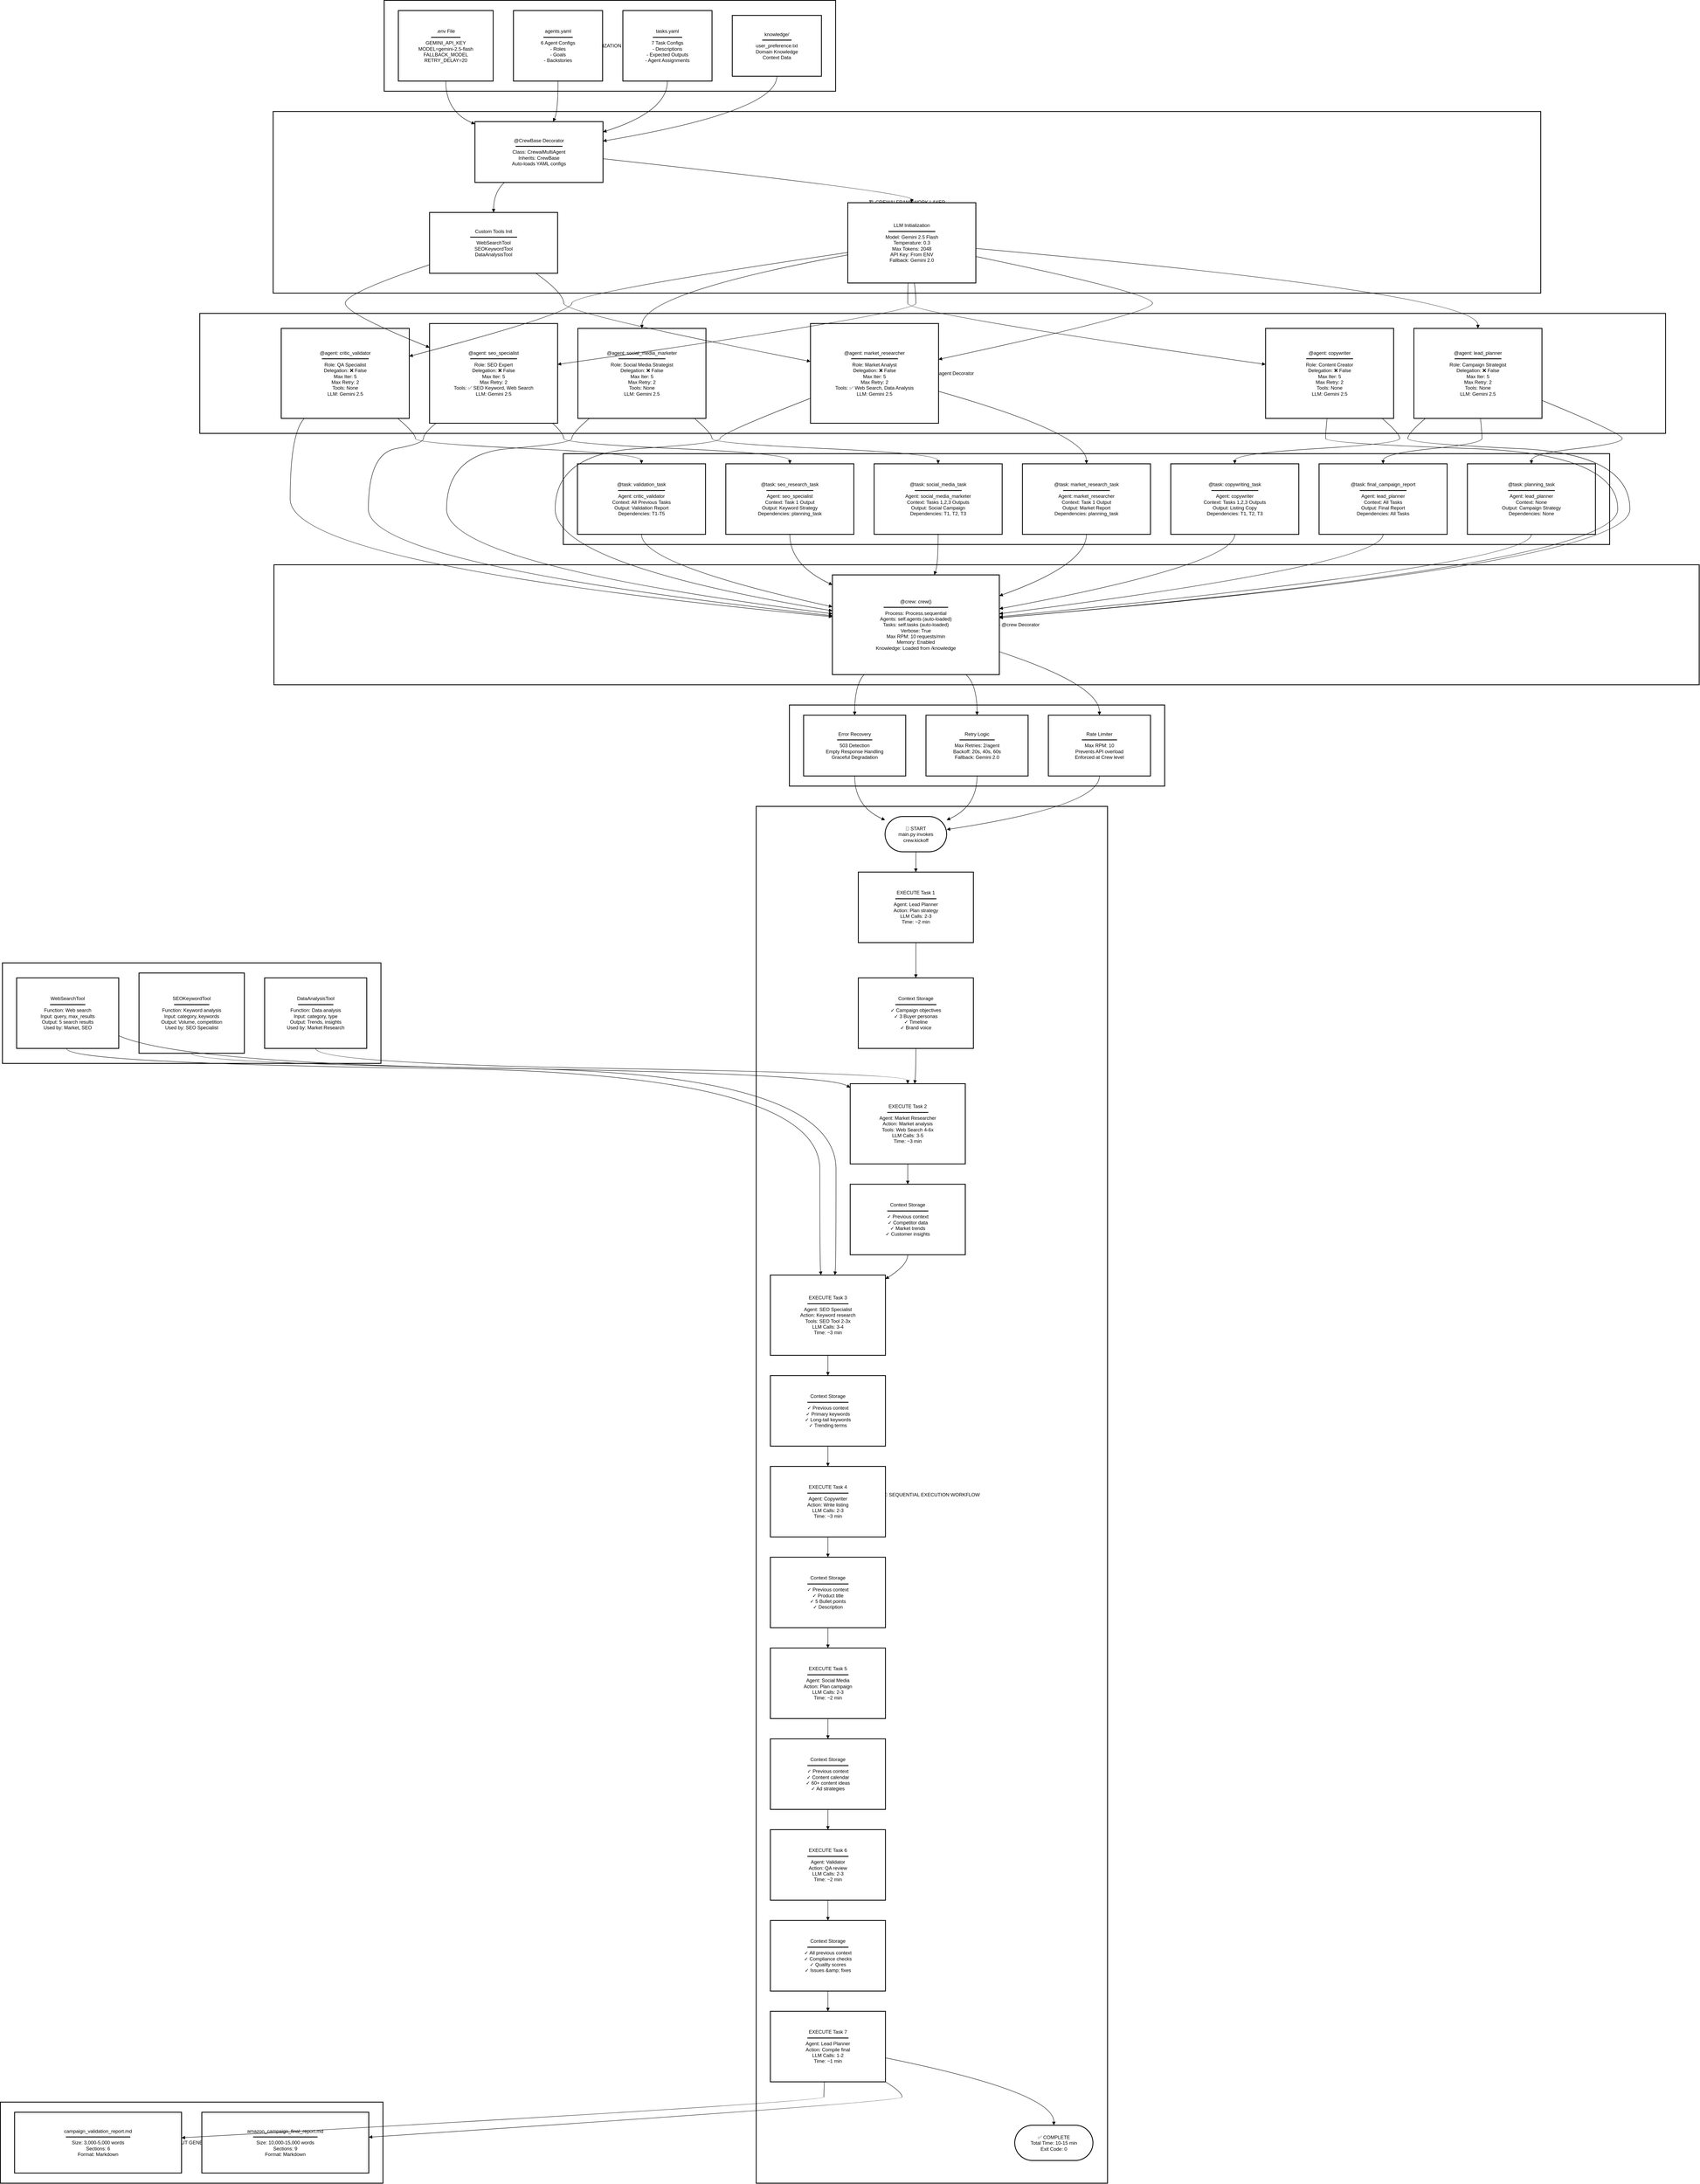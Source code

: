 <mxfile version="28.2.7">
  <diagram name="Page-1" id="26gXTqVlpVUZ2WE_7jHt">
    <mxGraphModel dx="6947" dy="3513" grid="1" gridSize="10" guides="1" tooltips="1" connect="1" arrows="1" fold="1" page="1" pageScale="1" pageWidth="850" pageHeight="1100" math="0" shadow="0">
      <root>
        <mxCell id="0" />
        <mxCell id="1" parent="0" />
        <mxCell id="_brYpEOiEdJTRGbaySF2-1" value="🔐 ERROR HANDLING &amp; RATE LIMITING" style="whiteSpace=wrap;strokeWidth=2;" vertex="1" parent="1">
          <mxGeometry x="1967" y="1758" width="926" height="200" as="geometry" />
        </mxCell>
        <mxCell id="_brYpEOiEdJTRGbaySF2-2" value="💾 OUTPUT GENERATION" style="whiteSpace=wrap;strokeWidth=2;" vertex="1" parent="1">
          <mxGeometry x="20" y="5204" width="944" height="200" as="geometry" />
        </mxCell>
        <mxCell id="_brYpEOiEdJTRGbaySF2-3" value="🛠️ CUSTOM TOOLS INTEGRATION" style="whiteSpace=wrap;strokeWidth=2;" vertex="1" parent="1">
          <mxGeometry x="25" y="2394" width="934" height="248" as="geometry" />
        </mxCell>
        <mxCell id="_brYpEOiEdJTRGbaySF2-4" value="🔄 SEQUENTIAL EXECUTION WORKFLOW" style="whiteSpace=wrap;strokeWidth=2;" vertex="1" parent="1">
          <mxGeometry x="1885" y="2008" width="867" height="3396" as="geometry" />
        </mxCell>
        <mxCell id="_brYpEOiEdJTRGbaySF2-5" value="⚙️ CREW ORCHESTRATION - @crew Decorator" style="whiteSpace=wrap;strokeWidth=2;" vertex="1" parent="1">
          <mxGeometry x="695" y="1412" width="3517" height="296" as="geometry" />
        </mxCell>
        <mxCell id="_brYpEOiEdJTRGbaySF2-6" value="📋 TASK LAYER - @task Decorator" style="whiteSpace=wrap;strokeWidth=2;" vertex="1" parent="1">
          <mxGeometry x="1409" y="1138" width="2582" height="224" as="geometry" />
        </mxCell>
        <mxCell id="_brYpEOiEdJTRGbaySF2-7" value="🤖 AGENT LAYER - @agent Decorator" style="whiteSpace=wrap;strokeWidth=2;" vertex="1" parent="1">
          <mxGeometry x="512" y="792" width="3617" height="296" as="geometry" />
        </mxCell>
        <mxCell id="_brYpEOiEdJTRGbaySF2-8" value="🏗️ CREWAI FRAMEWORK LAYER" style="whiteSpace=wrap;strokeWidth=2;" vertex="1" parent="1">
          <mxGeometry x="693" y="294" width="3128" height="448" as="geometry" />
        </mxCell>
        <mxCell id="_brYpEOiEdJTRGbaySF2-9" value="🎬 INITIALIZATION PHASE" style="whiteSpace=wrap;strokeWidth=2;" vertex="1" parent="1">
          <mxGeometry x="967" y="20" width="1114" height="224" as="geometry" />
        </mxCell>
        <mxCell id="_brYpEOiEdJTRGbaySF2-10" value=".env File&#xa;━━━━━━━━━━&#xa;GEMINI_API_KEY&#xa;MODEL=gemini-2.5-flash&#xa;FALLBACK_MODEL&#xa;RETRY_DELAY=20" style="whiteSpace=wrap;strokeWidth=2;" vertex="1" parent="1">
          <mxGeometry x="1002" y="45" width="234" height="174" as="geometry" />
        </mxCell>
        <mxCell id="_brYpEOiEdJTRGbaySF2-11" value="agents.yaml&#xa;━━━━━━━━━━&#xa;6 Agent Configs&#xa;- Roles&#xa;- Goals&#xa;- Backstories" style="whiteSpace=wrap;strokeWidth=2;" vertex="1" parent="1">
          <mxGeometry x="1286" y="45" width="220" height="174" as="geometry" />
        </mxCell>
        <mxCell id="_brYpEOiEdJTRGbaySF2-12" value="tasks.yaml&#xa;━━━━━━━━━━&#xa;7 Task Configs&#xa;- Descriptions&#xa;- Expected Outputs&#xa;- Agent Assignments" style="whiteSpace=wrap;strokeWidth=2;" vertex="1" parent="1">
          <mxGeometry x="1556" y="45" width="220" height="174" as="geometry" />
        </mxCell>
        <mxCell id="_brYpEOiEdJTRGbaySF2-13" value="knowledge/&#xa;━━━━━━━━━━&#xa;user_preference.txt&#xa;Domain Knowledge&#xa;Context Data" style="whiteSpace=wrap;strokeWidth=2;" vertex="1" parent="1">
          <mxGeometry x="1826" y="57" width="220" height="150" as="geometry" />
        </mxCell>
        <mxCell id="_brYpEOiEdJTRGbaySF2-14" value="@CrewBase Decorator&#xa;━━━━━━━━━━━━━━━━&#xa;Class: CrewaiMultiAgent&#xa;Inherits: CrewBase&#xa;Auto-loads YAML configs" style="whiteSpace=wrap;strokeWidth=2;" vertex="1" parent="1">
          <mxGeometry x="1191" y="319" width="316" height="150" as="geometry" />
        </mxCell>
        <mxCell id="_brYpEOiEdJTRGbaySF2-15" value="LLM Initialization&#xa;━━━━━━━━━━━━━━━━&#xa;Model: Gemini 2.5 Flash&#xa;Temperature: 0.3&#xa;Max Tokens: 2048&#xa;API Key: From ENV&#xa;Fallback: Gemini 2.0" style="whiteSpace=wrap;strokeWidth=2;" vertex="1" parent="1">
          <mxGeometry x="2111" y="519" width="316" height="198" as="geometry" />
        </mxCell>
        <mxCell id="_brYpEOiEdJTRGbaySF2-16" value="Custom Tools Init&#xa;━━━━━━━━━━━━━━━━&#xa;WebSearchTool&#xa;SEOKeywordTool&#xa;DataAnalysisTool" style="whiteSpace=wrap;strokeWidth=2;" vertex="1" parent="1">
          <mxGeometry x="1079" y="543" width="316" height="150" as="geometry" />
        </mxCell>
        <mxCell id="_brYpEOiEdJTRGbaySF2-17" value="@agent: lead_planner&#xa;━━━━━━━━━━━━━━━━&#xa;Role: Campaign Strategist&#xa;Delegation: ❌ False&#xa;Max Iter: 5&#xa;Max Retry: 2&#xa;Tools: None&#xa;LLM: Gemini 2.5" style="whiteSpace=wrap;strokeWidth=2;" vertex="1" parent="1">
          <mxGeometry x="3508" y="829" width="316" height="222" as="geometry" />
        </mxCell>
        <mxCell id="_brYpEOiEdJTRGbaySF2-18" value="@agent: market_researcher&#xa;━━━━━━━━━━━━━━━━&#xa;Role: Market Analyst&#xa;Delegation: ❌ False&#xa;Max Iter: 5&#xa;Max Retry: 2&#xa;Tools: ✅ Web Search, Data Analysis&#xa;LLM: Gemini 2.5" style="whiteSpace=wrap;strokeWidth=2;" vertex="1" parent="1">
          <mxGeometry x="2019" y="817" width="316" height="246" as="geometry" />
        </mxCell>
        <mxCell id="_brYpEOiEdJTRGbaySF2-19" value="@agent: seo_specialist&#xa;━━━━━━━━━━━━━━━━&#xa;Role: SEO Expert&#xa;Delegation: ❌ False&#xa;Max Iter: 5&#xa;Max Retry: 2&#xa;Tools: ✅ SEO Keyword, Web Search&#xa;LLM: Gemini 2.5" style="whiteSpace=wrap;strokeWidth=2;" vertex="1" parent="1">
          <mxGeometry x="1079" y="817" width="316" height="246" as="geometry" />
        </mxCell>
        <mxCell id="_brYpEOiEdJTRGbaySF2-20" value="@agent: copywriter&#xa;━━━━━━━━━━━━━━━━&#xa;Role: Content Creator&#xa;Delegation: ❌ False&#xa;Max Iter: 5&#xa;Max Retry: 2&#xa;Tools: None&#xa;LLM: Gemini 2.5" style="whiteSpace=wrap;strokeWidth=2;" vertex="1" parent="1">
          <mxGeometry x="3142" y="829" width="316" height="222" as="geometry" />
        </mxCell>
        <mxCell id="_brYpEOiEdJTRGbaySF2-21" value="@agent: social_media_marketer&#xa;━━━━━━━━━━━━━━━━&#xa;Role: Social Media Strategist&#xa;Delegation: ❌ False&#xa;Max Iter: 5&#xa;Max Retry: 2&#xa;Tools: None&#xa;LLM: Gemini 2.5" style="whiteSpace=wrap;strokeWidth=2;" vertex="1" parent="1">
          <mxGeometry x="1445" y="829" width="316" height="222" as="geometry" />
        </mxCell>
        <mxCell id="_brYpEOiEdJTRGbaySF2-22" value="@agent: critic_validator&#xa;━━━━━━━━━━━━━━━━&#xa;Role: QA Specialist&#xa;Delegation: ❌ False&#xa;Max Iter: 5&#xa;Max Retry: 2&#xa;Tools: None&#xa;LLM: Gemini 2.5" style="whiteSpace=wrap;strokeWidth=2;" vertex="1" parent="1">
          <mxGeometry x="713" y="829" width="316" height="222" as="geometry" />
        </mxCell>
        <mxCell id="_brYpEOiEdJTRGbaySF2-23" value="@task: planning_task&#xa;━━━━━━━━━━━━━━━━&#xa;Agent: lead_planner&#xa;Context: None&#xa;Output: Campaign Strategy&#xa;Dependencies: None" style="whiteSpace=wrap;strokeWidth=2;" vertex="1" parent="1">
          <mxGeometry x="3640" y="1163" width="316" height="174" as="geometry" />
        </mxCell>
        <mxCell id="_brYpEOiEdJTRGbaySF2-24" value="@task: market_research_task&#xa;━━━━━━━━━━━━━━━━&#xa;Agent: market_researcher&#xa;Context: Task 1 Output&#xa;Output: Market Report&#xa;Dependencies: planning_task" style="whiteSpace=wrap;strokeWidth=2;" vertex="1" parent="1">
          <mxGeometry x="2542" y="1163" width="316" height="174" as="geometry" />
        </mxCell>
        <mxCell id="_brYpEOiEdJTRGbaySF2-25" value="@task: seo_research_task&#xa;━━━━━━━━━━━━━━━━&#xa;Agent: seo_specialist&#xa;Context: Task 1 Output&#xa;Output: Keyword Strategy&#xa;Dependencies: planning_task" style="whiteSpace=wrap;strokeWidth=2;" vertex="1" parent="1">
          <mxGeometry x="1810" y="1163" width="316" height="174" as="geometry" />
        </mxCell>
        <mxCell id="_brYpEOiEdJTRGbaySF2-26" value="@task: copywriting_task&#xa;━━━━━━━━━━━━━━━━&#xa;Agent: copywriter&#xa;Context: Tasks 1,2,3 Outputs&#xa;Output: Listing Copy&#xa;Dependencies: T1, T2, T3" style="whiteSpace=wrap;strokeWidth=2;" vertex="1" parent="1">
          <mxGeometry x="2908" y="1163" width="316" height="174" as="geometry" />
        </mxCell>
        <mxCell id="_brYpEOiEdJTRGbaySF2-27" value="@task: social_media_task&#xa;━━━━━━━━━━━━━━━━&#xa;Agent: social_media_marketer&#xa;Context: Tasks 1,2,3 Outputs&#xa;Output: Social Campaign&#xa;Dependencies: T1, T2, T3" style="whiteSpace=wrap;strokeWidth=2;" vertex="1" parent="1">
          <mxGeometry x="2176" y="1163" width="316" height="174" as="geometry" />
        </mxCell>
        <mxCell id="_brYpEOiEdJTRGbaySF2-28" value="@task: validation_task&#xa;━━━━━━━━━━━━━━━━&#xa;Agent: critic_validator&#xa;Context: All Previous Tasks&#xa;Output: Validation Report&#xa;Dependencies: T1-T5" style="whiteSpace=wrap;strokeWidth=2;" vertex="1" parent="1">
          <mxGeometry x="1444" y="1163" width="316" height="174" as="geometry" />
        </mxCell>
        <mxCell id="_brYpEOiEdJTRGbaySF2-29" value="@task: final_campaign_report&#xa;━━━━━━━━━━━━━━━━&#xa;Agent: lead_planner&#xa;Context: All Tasks&#xa;Output: Final Report&#xa;Dependencies: All Tasks" style="whiteSpace=wrap;strokeWidth=2;" vertex="1" parent="1">
          <mxGeometry x="3274" y="1163" width="316" height="174" as="geometry" />
        </mxCell>
        <mxCell id="_brYpEOiEdJTRGbaySF2-30" value="@crew: crew()&#xa;━━━━━━━━━━━━━━━━━━━━━━&#xa;Process: Process.sequential&#xa;Agents: self.agents (auto-loaded)&#xa;Tasks: self.tasks (auto-loaded)&#xa;Verbose: True&#xa;Max RPM: 10 requests/min&#xa;Memory: Enabled&#xa;Knowledge: Loaded from /knowledge" style="whiteSpace=wrap;strokeWidth=2;" vertex="1" parent="1">
          <mxGeometry x="2073" y="1437" width="412" height="246" as="geometry" />
        </mxCell>
        <mxCell id="_brYpEOiEdJTRGbaySF2-31" value="🚀 START&#xa;main.py invokes&#xa;crew.kickoff" style="rounded=1;whiteSpace=wrap;arcSize=50;strokeWidth=2;" vertex="1" parent="1">
          <mxGeometry x="2203" y="2033" width="152" height="87" as="geometry" />
        </mxCell>
        <mxCell id="_brYpEOiEdJTRGbaySF2-32" value="EXECUTE Task 1&#xa;━━━━━━━━━━━━━━&#xa;Agent: Lead Planner&#xa;Action: Plan strategy&#xa;LLM Calls: 2-3&#xa;Time: ~2 min" style="whiteSpace=wrap;strokeWidth=2;" vertex="1" parent="1">
          <mxGeometry x="2137" y="2170" width="284" height="174" as="geometry" />
        </mxCell>
        <mxCell id="_brYpEOiEdJTRGbaySF2-33" value="Context Storage&#xa;━━━━━━━━━━━━━━&#xa;✓ Campaign objectives&#xa;✓ 3 Buyer personas&#xa;✓ Timeline&#xa;✓ Brand voice" style="whiteSpace=wrap;strokeWidth=2;" vertex="1" parent="1">
          <mxGeometry x="2137" y="2431" width="284" height="174" as="geometry" />
        </mxCell>
        <mxCell id="_brYpEOiEdJTRGbaySF2-34" value="EXECUTE Task 2&#xa;━━━━━━━━━━━━━━&#xa;Agent: Market Researcher&#xa;Action: Market analysis&#xa;Tools: Web Search 4-6x&#xa;LLM Calls: 3-5&#xa;Time: ~3 min" style="whiteSpace=wrap;strokeWidth=2;" vertex="1" parent="1">
          <mxGeometry x="2117" y="2692" width="284" height="198" as="geometry" />
        </mxCell>
        <mxCell id="_brYpEOiEdJTRGbaySF2-35" value="Context Storage&#xa;━━━━━━━━━━━━━━&#xa;✓ Previous context&#xa;✓ Competitor data&#xa;✓ Market trends&#xa;✓ Customer insights" style="whiteSpace=wrap;strokeWidth=2;" vertex="1" parent="1">
          <mxGeometry x="2117" y="2940" width="284" height="174" as="geometry" />
        </mxCell>
        <mxCell id="_brYpEOiEdJTRGbaySF2-36" value="EXECUTE Task 3&#xa;━━━━━━━━━━━━━━&#xa;Agent: SEO Specialist&#xa;Action: Keyword research&#xa;Tools: SEO Tool 2-3x&#xa;LLM Calls: 3-4&#xa;Time: ~3 min" style="whiteSpace=wrap;strokeWidth=2;" vertex="1" parent="1">
          <mxGeometry x="1920" y="3164" width="284" height="198" as="geometry" />
        </mxCell>
        <mxCell id="_brYpEOiEdJTRGbaySF2-37" value="Context Storage&#xa;━━━━━━━━━━━━━━&#xa;✓ Previous context&#xa;✓ Primary keywords&#xa;✓ Long-tail keywords&#xa;✓ Trending terms" style="whiteSpace=wrap;strokeWidth=2;" vertex="1" parent="1">
          <mxGeometry x="1920" y="3412" width="284" height="174" as="geometry" />
        </mxCell>
        <mxCell id="_brYpEOiEdJTRGbaySF2-38" value="EXECUTE Task 4&#xa;━━━━━━━━━━━━━━&#xa;Agent: Copywriter&#xa;Action: Write listing&#xa;LLM Calls: 2-3&#xa;Time: ~3 min" style="whiteSpace=wrap;strokeWidth=2;" vertex="1" parent="1">
          <mxGeometry x="1920" y="3636" width="284" height="174" as="geometry" />
        </mxCell>
        <mxCell id="_brYpEOiEdJTRGbaySF2-39" value="Context Storage&#xa;━━━━━━━━━━━━━━&#xa;✓ Previous context&#xa;✓ Product title&#xa;✓ 5 Bullet points&#xa;✓ Description" style="whiteSpace=wrap;strokeWidth=2;" vertex="1" parent="1">
          <mxGeometry x="1920" y="3860" width="284" height="174" as="geometry" />
        </mxCell>
        <mxCell id="_brYpEOiEdJTRGbaySF2-40" value="EXECUTE Task 5&#xa;━━━━━━━━━━━━━━&#xa;Agent: Social Media&#xa;Action: Plan campaign&#xa;LLM Calls: 2-3&#xa;Time: ~2 min" style="whiteSpace=wrap;strokeWidth=2;" vertex="1" parent="1">
          <mxGeometry x="1920" y="4084" width="284" height="174" as="geometry" />
        </mxCell>
        <mxCell id="_brYpEOiEdJTRGbaySF2-41" value="Context Storage&#xa;━━━━━━━━━━━━━━&#xa;✓ Previous context&#xa;✓ Content calendar&#xa;✓ 60+ content ideas&#xa;✓ Ad strategies" style="whiteSpace=wrap;strokeWidth=2;" vertex="1" parent="1">
          <mxGeometry x="1920" y="4308" width="284" height="174" as="geometry" />
        </mxCell>
        <mxCell id="_brYpEOiEdJTRGbaySF2-42" value="EXECUTE Task 6&#xa;━━━━━━━━━━━━━━&#xa;Agent: Validator&#xa;Action: QA review&#xa;LLM Calls: 2-3&#xa;Time: ~2 min" style="whiteSpace=wrap;strokeWidth=2;" vertex="1" parent="1">
          <mxGeometry x="1920" y="4532" width="284" height="174" as="geometry" />
        </mxCell>
        <mxCell id="_brYpEOiEdJTRGbaySF2-43" value="Context Storage&#xa;━━━━━━━━━━━━━━&#xa;✓ All previous context&#xa;✓ Compliance checks&#xa;✓ Quality scores&#xa;✓ Issues &amp;amp; fixes" style="whiteSpace=wrap;strokeWidth=2;" vertex="1" parent="1">
          <mxGeometry x="1920" y="4756" width="284" height="174" as="geometry" />
        </mxCell>
        <mxCell id="_brYpEOiEdJTRGbaySF2-44" value="EXECUTE Task 7&#xa;━━━━━━━━━━━━━━&#xa;Agent: Lead Planner&#xa;Action: Compile final&#xa;LLM Calls: 1-2&#xa;Time: ~1 min" style="whiteSpace=wrap;strokeWidth=2;" vertex="1" parent="1">
          <mxGeometry x="1920" y="4980" width="284" height="174" as="geometry" />
        </mxCell>
        <mxCell id="_brYpEOiEdJTRGbaySF2-45" value="✅ COMPLETE&#xa;Total Time: 10-15 min&#xa;Exit Code: 0" style="rounded=1;whiteSpace=wrap;arcSize=50;strokeWidth=2;" vertex="1" parent="1">
          <mxGeometry x="2523" y="5261" width="193" height="87" as="geometry" />
        </mxCell>
        <mxCell id="_brYpEOiEdJTRGbaySF2-46" value="WebSearchTool&#xa;━━━━━━━━━━━━&#xa;Function: Web search&#xa;Input: query, max_results&#xa;Output: 5 search results&#xa;Used by: Market, SEO" style="whiteSpace=wrap;strokeWidth=2;" vertex="1" parent="1">
          <mxGeometry x="60" y="2431" width="252" height="174" as="geometry" />
        </mxCell>
        <mxCell id="_brYpEOiEdJTRGbaySF2-47" value="SEOKeywordTool&#xa;━━━━━━━━━━━━&#xa;Function: Keyword analysis&#xa;Input: category, keywords&#xa;Output: Volume, competition&#xa;Used by: SEO Specialist" style="whiteSpace=wrap;strokeWidth=2;" vertex="1" parent="1">
          <mxGeometry x="362" y="2419" width="260" height="198" as="geometry" />
        </mxCell>
        <mxCell id="_brYpEOiEdJTRGbaySF2-48" value="DataAnalysisTool&#xa;━━━━━━━━━━━━&#xa;Function: Data analysis&#xa;Input: category, type&#xa;Output: Trends, insights&#xa;Used by: Market Research" style="whiteSpace=wrap;strokeWidth=2;" vertex="1" parent="1">
          <mxGeometry x="672" y="2431" width="252" height="174" as="geometry" />
        </mxCell>
        <mxCell id="_brYpEOiEdJTRGbaySF2-49" value="amazon_campaign_final_report.md&#xa;━━━━━━━━━━━━━━━━━━━━━━&#xa;Size: 10,000-15,000 words&#xa;Sections: 9&#xa;Format: Markdown" style="whiteSpace=wrap;strokeWidth=2;" vertex="1" parent="1">
          <mxGeometry x="517" y="5229" width="412" height="150" as="geometry" />
        </mxCell>
        <mxCell id="_brYpEOiEdJTRGbaySF2-50" value="campaign_validation_report.md&#xa;━━━━━━━━━━━━━━━━━━━━━━&#xa;Size: 3,000-5,000 words&#xa;Sections: 6&#xa;Format: Markdown" style="whiteSpace=wrap;strokeWidth=2;" vertex="1" parent="1">
          <mxGeometry x="55" y="5229" width="412" height="150" as="geometry" />
        </mxCell>
        <mxCell id="_brYpEOiEdJTRGbaySF2-51" value="Rate Limiter&#xa;━━━━━━━━━━━━&#xa;Max RPM: 10&#xa;Prevents API overload&#xa;Enforced at Crew level" style="whiteSpace=wrap;strokeWidth=2;" vertex="1" parent="1">
          <mxGeometry x="2606" y="1783" width="252" height="150" as="geometry" />
        </mxCell>
        <mxCell id="_brYpEOiEdJTRGbaySF2-52" value="Retry Logic&#xa;━━━━━━━━━━━━&#xa;Max Retries: 2/agent&#xa;Backoff: 20s, 40s, 60s&#xa;Fallback: Gemini 2.0" style="whiteSpace=wrap;strokeWidth=2;" vertex="1" parent="1">
          <mxGeometry x="2304" y="1783" width="252" height="150" as="geometry" />
        </mxCell>
        <mxCell id="_brYpEOiEdJTRGbaySF2-53" value="Error Recovery&#xa;━━━━━━━━━━━━&#xa;503 Detection&#xa;Empty Response Handling&#xa;Graceful Degradation" style="whiteSpace=wrap;strokeWidth=2;" vertex="1" parent="1">
          <mxGeometry x="2002" y="1783" width="252" height="150" as="geometry" />
        </mxCell>
        <mxCell id="_brYpEOiEdJTRGbaySF2-54" value="" style="curved=1;startArrow=none;endArrow=block;exitX=0.5;exitY=1;entryX=0;entryY=0.04;rounded=0;" edge="1" parent="1" source="_brYpEOiEdJTRGbaySF2-10" target="_brYpEOiEdJTRGbaySF2-14">
          <mxGeometry relative="1" as="geometry">
            <Array as="points">
              <mxPoint x="1119" y="294" />
            </Array>
          </mxGeometry>
        </mxCell>
        <mxCell id="_brYpEOiEdJTRGbaySF2-55" value="" style="curved=1;startArrow=none;endArrow=block;exitX=0.5;exitY=1;entryX=0.61;entryY=0;rounded=0;" edge="1" parent="1" source="_brYpEOiEdJTRGbaySF2-11" target="_brYpEOiEdJTRGbaySF2-14">
          <mxGeometry relative="1" as="geometry">
            <Array as="points">
              <mxPoint x="1396" y="294" />
            </Array>
          </mxGeometry>
        </mxCell>
        <mxCell id="_brYpEOiEdJTRGbaySF2-56" value="" style="curved=1;startArrow=none;endArrow=block;exitX=0.5;exitY=1;entryX=1;entryY=0.17;rounded=0;" edge="1" parent="1" source="_brYpEOiEdJTRGbaySF2-12" target="_brYpEOiEdJTRGbaySF2-14">
          <mxGeometry relative="1" as="geometry">
            <Array as="points">
              <mxPoint x="1666" y="294" />
            </Array>
          </mxGeometry>
        </mxCell>
        <mxCell id="_brYpEOiEdJTRGbaySF2-57" value="" style="curved=1;startArrow=none;endArrow=block;exitX=0.5;exitY=1;entryX=1;entryY=0.32;rounded=0;" edge="1" parent="1" source="_brYpEOiEdJTRGbaySF2-13" target="_brYpEOiEdJTRGbaySF2-14">
          <mxGeometry relative="1" as="geometry">
            <Array as="points">
              <mxPoint x="1936" y="294" />
            </Array>
          </mxGeometry>
        </mxCell>
        <mxCell id="_brYpEOiEdJTRGbaySF2-58" value="" style="curved=1;startArrow=none;endArrow=block;exitX=1;exitY=0.61;entryX=0.5;entryY=0;rounded=0;" edge="1" parent="1" source="_brYpEOiEdJTRGbaySF2-14" target="_brYpEOiEdJTRGbaySF2-15">
          <mxGeometry relative="1" as="geometry">
            <Array as="points">
              <mxPoint x="2269" y="494" />
            </Array>
          </mxGeometry>
        </mxCell>
        <mxCell id="_brYpEOiEdJTRGbaySF2-59" value="" style="curved=1;startArrow=none;endArrow=block;exitX=0.23;exitY=1;entryX=0.5;entryY=0;rounded=0;" edge="1" parent="1" source="_brYpEOiEdJTRGbaySF2-14" target="_brYpEOiEdJTRGbaySF2-16">
          <mxGeometry relative="1" as="geometry">
            <Array as="points">
              <mxPoint x="1237" y="494" />
            </Array>
          </mxGeometry>
        </mxCell>
        <mxCell id="_brYpEOiEdJTRGbaySF2-60" value="" style="curved=1;startArrow=none;endArrow=block;exitX=1;exitY=0.57;entryX=0.5;entryY=0;rounded=0;" edge="1" parent="1" source="_brYpEOiEdJTRGbaySF2-15" target="_brYpEOiEdJTRGbaySF2-17">
          <mxGeometry relative="1" as="geometry">
            <Array as="points">
              <mxPoint x="3666" y="742" />
            </Array>
          </mxGeometry>
        </mxCell>
        <mxCell id="_brYpEOiEdJTRGbaySF2-61" value="" style="curved=1;startArrow=none;endArrow=block;exitX=1;exitY=0.67;entryX=1;entryY=0.36;rounded=0;" edge="1" parent="1" source="_brYpEOiEdJTRGbaySF2-15" target="_brYpEOiEdJTRGbaySF2-18">
          <mxGeometry relative="1" as="geometry">
            <Array as="points">
              <mxPoint x="2863" y="742" />
              <mxPoint x="2863" y="792" />
            </Array>
          </mxGeometry>
        </mxCell>
        <mxCell id="_brYpEOiEdJTRGbaySF2-62" value="" style="curved=1;startArrow=none;endArrow=block;exitX=0.52;exitY=1;entryX=1;entryY=0.41;rounded=0;" edge="1" parent="1" source="_brYpEOiEdJTRGbaySF2-15" target="_brYpEOiEdJTRGbaySF2-19">
          <mxGeometry relative="1" as="geometry">
            <Array as="points">
              <mxPoint x="2279" y="742" />
              <mxPoint x="2279" y="792" />
            </Array>
          </mxGeometry>
        </mxCell>
        <mxCell id="_brYpEOiEdJTRGbaySF2-63" value="" style="curved=1;startArrow=none;endArrow=block;exitX=0.47;exitY=1;entryX=0;entryY=0.4;rounded=0;" edge="1" parent="1" source="_brYpEOiEdJTRGbaySF2-15" target="_brYpEOiEdJTRGbaySF2-20">
          <mxGeometry relative="1" as="geometry">
            <Array as="points">
              <mxPoint x="2259" y="742" />
              <mxPoint x="2259" y="792" />
            </Array>
          </mxGeometry>
        </mxCell>
        <mxCell id="_brYpEOiEdJTRGbaySF2-64" value="" style="curved=1;startArrow=none;endArrow=block;exitX=0;exitY=0.65;entryX=0.5;entryY=0;rounded=0;" edge="1" parent="1" source="_brYpEOiEdJTRGbaySF2-15" target="_brYpEOiEdJTRGbaySF2-21">
          <mxGeometry relative="1" as="geometry">
            <Array as="points">
              <mxPoint x="1603" y="742" />
            </Array>
          </mxGeometry>
        </mxCell>
        <mxCell id="_brYpEOiEdJTRGbaySF2-65" value="" style="curved=1;startArrow=none;endArrow=block;exitX=0;exitY=0.62;entryX=1;entryY=0.31;rounded=0;" edge="1" parent="1" source="_brYpEOiEdJTRGbaySF2-15" target="_brYpEOiEdJTRGbaySF2-22">
          <mxGeometry relative="1" as="geometry">
            <Array as="points">
              <mxPoint x="1430" y="742" />
              <mxPoint x="1430" y="792" />
            </Array>
          </mxGeometry>
        </mxCell>
        <mxCell id="_brYpEOiEdJTRGbaySF2-66" value="" style="curved=1;startArrow=none;endArrow=block;exitX=0.83;exitY=1;entryX=0;entryY=0.38;rounded=0;" edge="1" parent="1" source="_brYpEOiEdJTRGbaySF2-16" target="_brYpEOiEdJTRGbaySF2-18">
          <mxGeometry relative="1" as="geometry">
            <Array as="points">
              <mxPoint x="1410" y="742" />
              <mxPoint x="1410" y="792" />
            </Array>
          </mxGeometry>
        </mxCell>
        <mxCell id="_brYpEOiEdJTRGbaySF2-67" value="" style="curved=1;startArrow=none;endArrow=block;exitX=0;exitY=0.86;entryX=0;entryY=0.24;rounded=0;" edge="1" parent="1" source="_brYpEOiEdJTRGbaySF2-16" target="_brYpEOiEdJTRGbaySF2-19">
          <mxGeometry relative="1" as="geometry">
            <Array as="points">
              <mxPoint x="871" y="742" />
              <mxPoint x="871" y="792" />
            </Array>
          </mxGeometry>
        </mxCell>
        <mxCell id="_brYpEOiEdJTRGbaySF2-68" value="" style="curved=1;startArrow=none;endArrow=block;exitX=1;exitY=0.8;entryX=0.5;entryY=0;rounded=0;" edge="1" parent="1" source="_brYpEOiEdJTRGbaySF2-17" target="_brYpEOiEdJTRGbaySF2-23">
          <mxGeometry relative="1" as="geometry">
            <Array as="points">
              <mxPoint x="4022" y="1088" />
              <mxPoint x="4022" y="1113" />
              <mxPoint x="3798" y="1138" />
            </Array>
          </mxGeometry>
        </mxCell>
        <mxCell id="_brYpEOiEdJTRGbaySF2-69" value="" style="curved=1;startArrow=none;endArrow=block;exitX=1;exitY=0.68;entryX=0.5;entryY=0;rounded=0;" edge="1" parent="1" source="_brYpEOiEdJTRGbaySF2-18" target="_brYpEOiEdJTRGbaySF2-24">
          <mxGeometry relative="1" as="geometry">
            <Array as="points">
              <mxPoint x="2700" y="1088" />
            </Array>
          </mxGeometry>
        </mxCell>
        <mxCell id="_brYpEOiEdJTRGbaySF2-70" value="" style="curved=1;startArrow=none;endArrow=block;exitX=0.96;exitY=1;entryX=0.5;entryY=0;rounded=0;" edge="1" parent="1" source="_brYpEOiEdJTRGbaySF2-19" target="_brYpEOiEdJTRGbaySF2-25">
          <mxGeometry relative="1" as="geometry">
            <Array as="points">
              <mxPoint x="1410" y="1088" />
              <mxPoint x="1410" y="1113" />
              <mxPoint x="1968" y="1138" />
            </Array>
          </mxGeometry>
        </mxCell>
        <mxCell id="_brYpEOiEdJTRGbaySF2-71" value="" style="curved=1;startArrow=none;endArrow=block;exitX=0.91;exitY=1;entryX=0.5;entryY=0;rounded=0;" edge="1" parent="1" source="_brYpEOiEdJTRGbaySF2-20" target="_brYpEOiEdJTRGbaySF2-26">
          <mxGeometry relative="1" as="geometry">
            <Array as="points">
              <mxPoint x="3473" y="1088" />
              <mxPoint x="3473" y="1113" />
              <mxPoint x="3066" y="1138" />
            </Array>
          </mxGeometry>
        </mxCell>
        <mxCell id="_brYpEOiEdJTRGbaySF2-72" value="" style="curved=1;startArrow=none;endArrow=block;exitX=0.91;exitY=1;entryX=0.5;entryY=0;rounded=0;" edge="1" parent="1" source="_brYpEOiEdJTRGbaySF2-21" target="_brYpEOiEdJTRGbaySF2-27">
          <mxGeometry relative="1" as="geometry">
            <Array as="points">
              <mxPoint x="1776" y="1088" />
              <mxPoint x="1776" y="1113" />
              <mxPoint x="2334" y="1138" />
            </Array>
          </mxGeometry>
        </mxCell>
        <mxCell id="_brYpEOiEdJTRGbaySF2-73" value="" style="curved=1;startArrow=none;endArrow=block;exitX=0.91;exitY=1;entryX=0.5;entryY=0;rounded=0;" edge="1" parent="1" source="_brYpEOiEdJTRGbaySF2-22" target="_brYpEOiEdJTRGbaySF2-28">
          <mxGeometry relative="1" as="geometry">
            <Array as="points">
              <mxPoint x="1044" y="1088" />
              <mxPoint x="1044" y="1113" />
              <mxPoint x="1602" y="1138" />
            </Array>
          </mxGeometry>
        </mxCell>
        <mxCell id="_brYpEOiEdJTRGbaySF2-74" value="" style="curved=1;startArrow=none;endArrow=block;exitX=0.52;exitY=1;entryX=0.5;entryY=0;rounded=0;" edge="1" parent="1" source="_brYpEOiEdJTRGbaySF2-17" target="_brYpEOiEdJTRGbaySF2-29">
          <mxGeometry relative="1" as="geometry">
            <Array as="points">
              <mxPoint x="3676" y="1088" />
              <mxPoint x="3676" y="1113" />
              <mxPoint x="3432" y="1138" />
            </Array>
          </mxGeometry>
        </mxCell>
        <mxCell id="_brYpEOiEdJTRGbaySF2-75" value="" style="curved=1;startArrow=none;endArrow=block;exitX=0.09;exitY=1;entryX=1;entryY=0.43;rounded=0;" edge="1" parent="1" source="_brYpEOiEdJTRGbaySF2-17" target="_brYpEOiEdJTRGbaySF2-30">
          <mxGeometry relative="1" as="geometry">
            <Array as="points">
              <mxPoint x="3493" y="1088" />
              <mxPoint x="3493" y="1113" />
              <mxPoint x="4041" y="1138" />
              <mxPoint x="4041" y="1412" />
            </Array>
          </mxGeometry>
        </mxCell>
        <mxCell id="_brYpEOiEdJTRGbaySF2-76" value="" style="curved=1;startArrow=none;endArrow=block;exitX=0;exitY=0.75;entryX=0;entryY=0.36;rounded=0;" edge="1" parent="1" source="_brYpEOiEdJTRGbaySF2-18" target="_brYpEOiEdJTRGbaySF2-30">
          <mxGeometry relative="1" as="geometry">
            <Array as="points">
              <mxPoint x="1796" y="1088" />
              <mxPoint x="1796" y="1113" />
              <mxPoint x="1389" y="1138" />
              <mxPoint x="1389" y="1412" />
            </Array>
          </mxGeometry>
        </mxCell>
        <mxCell id="_brYpEOiEdJTRGbaySF2-77" value="" style="curved=1;startArrow=none;endArrow=block;exitX=0.05;exitY=1;entryX=0;entryY=0.41;rounded=0;" edge="1" parent="1" source="_brYpEOiEdJTRGbaySF2-19" target="_brYpEOiEdJTRGbaySF2-30">
          <mxGeometry relative="1" as="geometry">
            <Array as="points">
              <mxPoint x="1064" y="1088" />
              <mxPoint x="1064" y="1113" />
              <mxPoint x="928" y="1138" />
              <mxPoint x="928" y="1412" />
            </Array>
          </mxGeometry>
        </mxCell>
        <mxCell id="_brYpEOiEdJTRGbaySF2-78" value="" style="curved=1;startArrow=none;endArrow=block;exitX=0.48;exitY=1;entryX=1;entryY=0.43;rounded=0;" edge="1" parent="1" source="_brYpEOiEdJTRGbaySF2-20" target="_brYpEOiEdJTRGbaySF2-30">
          <mxGeometry relative="1" as="geometry">
            <Array as="points">
              <mxPoint x="3290" y="1088" />
              <mxPoint x="3290" y="1113" />
              <mxPoint x="4011" y="1138" />
              <mxPoint x="4011" y="1412" />
            </Array>
          </mxGeometry>
        </mxCell>
        <mxCell id="_brYpEOiEdJTRGbaySF2-79" value="" style="curved=1;startArrow=none;endArrow=block;exitX=0.09;exitY=1;entryX=0;entryY=0.39;rounded=0;" edge="1" parent="1" source="_brYpEOiEdJTRGbaySF2-21" target="_brYpEOiEdJTRGbaySF2-30">
          <mxGeometry relative="1" as="geometry">
            <Array as="points">
              <mxPoint x="1430" y="1088" />
              <mxPoint x="1430" y="1113" />
              <mxPoint x="1121" y="1138" />
              <mxPoint x="1121" y="1412" />
            </Array>
          </mxGeometry>
        </mxCell>
        <mxCell id="_brYpEOiEdJTRGbaySF2-80" value="" style="curved=1;startArrow=none;endArrow=block;exitX=0.18;exitY=1;entryX=0;entryY=0.42;rounded=0;" edge="1" parent="1" source="_brYpEOiEdJTRGbaySF2-22" target="_brYpEOiEdJTRGbaySF2-30">
          <mxGeometry relative="1" as="geometry">
            <Array as="points">
              <mxPoint x="735" y="1088" />
              <mxPoint x="735" y="1412" />
            </Array>
          </mxGeometry>
        </mxCell>
        <mxCell id="_brYpEOiEdJTRGbaySF2-81" value="" style="curved=1;startArrow=none;endArrow=block;exitX=0.5;exitY=1;entryX=1;entryY=0.42;rounded=0;" edge="1" parent="1" source="_brYpEOiEdJTRGbaySF2-23" target="_brYpEOiEdJTRGbaySF2-30">
          <mxGeometry relative="1" as="geometry">
            <Array as="points">
              <mxPoint x="3798" y="1412" />
            </Array>
          </mxGeometry>
        </mxCell>
        <mxCell id="_brYpEOiEdJTRGbaySF2-82" value="" style="curved=1;startArrow=none;endArrow=block;exitX=0.5;exitY=1;entryX=1;entryY=0.21;rounded=0;" edge="1" parent="1" source="_brYpEOiEdJTRGbaySF2-24" target="_brYpEOiEdJTRGbaySF2-30">
          <mxGeometry relative="1" as="geometry">
            <Array as="points">
              <mxPoint x="2700" y="1412" />
            </Array>
          </mxGeometry>
        </mxCell>
        <mxCell id="_brYpEOiEdJTRGbaySF2-83" value="" style="curved=1;startArrow=none;endArrow=block;exitX=0.5;exitY=1;entryX=0;entryY=0.1;rounded=0;" edge="1" parent="1" source="_brYpEOiEdJTRGbaySF2-25" target="_brYpEOiEdJTRGbaySF2-30">
          <mxGeometry relative="1" as="geometry">
            <Array as="points">
              <mxPoint x="1968" y="1412" />
            </Array>
          </mxGeometry>
        </mxCell>
        <mxCell id="_brYpEOiEdJTRGbaySF2-84" value="" style="curved=1;startArrow=none;endArrow=block;exitX=0.5;exitY=1;entryX=1;entryY=0.34;rounded=0;" edge="1" parent="1" source="_brYpEOiEdJTRGbaySF2-26" target="_brYpEOiEdJTRGbaySF2-30">
          <mxGeometry relative="1" as="geometry">
            <Array as="points">
              <mxPoint x="3066" y="1412" />
            </Array>
          </mxGeometry>
        </mxCell>
        <mxCell id="_brYpEOiEdJTRGbaySF2-85" value="" style="curved=1;startArrow=none;endArrow=block;exitX=0.5;exitY=1;entryX=0.61;entryY=0;rounded=0;" edge="1" parent="1" source="_brYpEOiEdJTRGbaySF2-27" target="_brYpEOiEdJTRGbaySF2-30">
          <mxGeometry relative="1" as="geometry">
            <Array as="points">
              <mxPoint x="2334" y="1412" />
            </Array>
          </mxGeometry>
        </mxCell>
        <mxCell id="_brYpEOiEdJTRGbaySF2-86" value="" style="curved=1;startArrow=none;endArrow=block;exitX=0.5;exitY=1;entryX=0;entryY=0.32;rounded=0;" edge="1" parent="1" source="_brYpEOiEdJTRGbaySF2-28" target="_brYpEOiEdJTRGbaySF2-30">
          <mxGeometry relative="1" as="geometry">
            <Array as="points">
              <mxPoint x="1602" y="1412" />
            </Array>
          </mxGeometry>
        </mxCell>
        <mxCell id="_brYpEOiEdJTRGbaySF2-87" value="" style="curved=1;startArrow=none;endArrow=block;exitX=0.5;exitY=1;entryX=1;entryY=0.39;rounded=0;" edge="1" parent="1" source="_brYpEOiEdJTRGbaySF2-29" target="_brYpEOiEdJTRGbaySF2-30">
          <mxGeometry relative="1" as="geometry">
            <Array as="points">
              <mxPoint x="3432" y="1412" />
            </Array>
          </mxGeometry>
        </mxCell>
        <mxCell id="_brYpEOiEdJTRGbaySF2-88" value="" style="curved=1;startArrow=none;endArrow=block;exitX=0.5;exitY=1;entryX=0.5;entryY=0;rounded=0;" edge="1" parent="1" source="_brYpEOiEdJTRGbaySF2-31" target="_brYpEOiEdJTRGbaySF2-32">
          <mxGeometry relative="1" as="geometry">
            <Array as="points" />
          </mxGeometry>
        </mxCell>
        <mxCell id="_brYpEOiEdJTRGbaySF2-89" value="" style="curved=1;startArrow=none;endArrow=block;exitX=0.5;exitY=1;entryX=0.5;entryY=0;rounded=0;" edge="1" parent="1" source="_brYpEOiEdJTRGbaySF2-32" target="_brYpEOiEdJTRGbaySF2-33">
          <mxGeometry relative="1" as="geometry">
            <Array as="points" />
          </mxGeometry>
        </mxCell>
        <mxCell id="_brYpEOiEdJTRGbaySF2-90" value="" style="curved=1;startArrow=none;endArrow=block;exitX=0.5;exitY=1;entryX=0.56;entryY=0;rounded=0;" edge="1" parent="1" source="_brYpEOiEdJTRGbaySF2-33" target="_brYpEOiEdJTRGbaySF2-34">
          <mxGeometry relative="1" as="geometry">
            <Array as="points">
              <mxPoint x="2279" y="2667" />
            </Array>
          </mxGeometry>
        </mxCell>
        <mxCell id="_brYpEOiEdJTRGbaySF2-91" value="" style="curved=1;startArrow=none;endArrow=block;exitX=0.5;exitY=1;entryX=0.5;entryY=0;rounded=0;" edge="1" parent="1" source="_brYpEOiEdJTRGbaySF2-34" target="_brYpEOiEdJTRGbaySF2-35">
          <mxGeometry relative="1" as="geometry">
            <Array as="points" />
          </mxGeometry>
        </mxCell>
        <mxCell id="_brYpEOiEdJTRGbaySF2-92" value="" style="curved=1;startArrow=none;endArrow=block;exitX=0.5;exitY=1;entryX=1;entryY=0.05;rounded=0;" edge="1" parent="1" source="_brYpEOiEdJTRGbaySF2-35" target="_brYpEOiEdJTRGbaySF2-36">
          <mxGeometry relative="1" as="geometry">
            <Array as="points">
              <mxPoint x="2259" y="3139" />
            </Array>
          </mxGeometry>
        </mxCell>
        <mxCell id="_brYpEOiEdJTRGbaySF2-93" value="" style="curved=1;startArrow=none;endArrow=block;exitX=0.5;exitY=1;entryX=0.5;entryY=0;rounded=0;" edge="1" parent="1" source="_brYpEOiEdJTRGbaySF2-36" target="_brYpEOiEdJTRGbaySF2-37">
          <mxGeometry relative="1" as="geometry">
            <Array as="points" />
          </mxGeometry>
        </mxCell>
        <mxCell id="_brYpEOiEdJTRGbaySF2-94" value="" style="curved=1;startArrow=none;endArrow=block;exitX=0.5;exitY=1;entryX=0.5;entryY=0;rounded=0;" edge="1" parent="1" source="_brYpEOiEdJTRGbaySF2-37" target="_brYpEOiEdJTRGbaySF2-38">
          <mxGeometry relative="1" as="geometry">
            <Array as="points" />
          </mxGeometry>
        </mxCell>
        <mxCell id="_brYpEOiEdJTRGbaySF2-95" value="" style="curved=1;startArrow=none;endArrow=block;exitX=0.5;exitY=1;entryX=0.5;entryY=0;rounded=0;" edge="1" parent="1" source="_brYpEOiEdJTRGbaySF2-38" target="_brYpEOiEdJTRGbaySF2-39">
          <mxGeometry relative="1" as="geometry">
            <Array as="points" />
          </mxGeometry>
        </mxCell>
        <mxCell id="_brYpEOiEdJTRGbaySF2-96" value="" style="curved=1;startArrow=none;endArrow=block;exitX=0.5;exitY=1;entryX=0.5;entryY=0;rounded=0;" edge="1" parent="1" source="_brYpEOiEdJTRGbaySF2-39" target="_brYpEOiEdJTRGbaySF2-40">
          <mxGeometry relative="1" as="geometry">
            <Array as="points" />
          </mxGeometry>
        </mxCell>
        <mxCell id="_brYpEOiEdJTRGbaySF2-97" value="" style="curved=1;startArrow=none;endArrow=block;exitX=0.5;exitY=1;entryX=0.5;entryY=0;rounded=0;" edge="1" parent="1" source="_brYpEOiEdJTRGbaySF2-40" target="_brYpEOiEdJTRGbaySF2-41">
          <mxGeometry relative="1" as="geometry">
            <Array as="points" />
          </mxGeometry>
        </mxCell>
        <mxCell id="_brYpEOiEdJTRGbaySF2-98" value="" style="curved=1;startArrow=none;endArrow=block;exitX=0.5;exitY=1;entryX=0.5;entryY=0;rounded=0;" edge="1" parent="1" source="_brYpEOiEdJTRGbaySF2-41" target="_brYpEOiEdJTRGbaySF2-42">
          <mxGeometry relative="1" as="geometry">
            <Array as="points" />
          </mxGeometry>
        </mxCell>
        <mxCell id="_brYpEOiEdJTRGbaySF2-99" value="" style="curved=1;startArrow=none;endArrow=block;exitX=0.5;exitY=1;entryX=0.5;entryY=0;rounded=0;" edge="1" parent="1" source="_brYpEOiEdJTRGbaySF2-42" target="_brYpEOiEdJTRGbaySF2-43">
          <mxGeometry relative="1" as="geometry">
            <Array as="points" />
          </mxGeometry>
        </mxCell>
        <mxCell id="_brYpEOiEdJTRGbaySF2-100" value="" style="curved=1;startArrow=none;endArrow=block;exitX=0.5;exitY=1;entryX=0.5;entryY=0;rounded=0;" edge="1" parent="1" source="_brYpEOiEdJTRGbaySF2-43" target="_brYpEOiEdJTRGbaySF2-44">
          <mxGeometry relative="1" as="geometry">
            <Array as="points" />
          </mxGeometry>
        </mxCell>
        <mxCell id="_brYpEOiEdJTRGbaySF2-101" value="" style="curved=1;startArrow=none;endArrow=block;exitX=1;exitY=0.66;entryX=0.5;entryY=-0.01;rounded=0;" edge="1" parent="1" source="_brYpEOiEdJTRGbaySF2-44" target="_brYpEOiEdJTRGbaySF2-45">
          <mxGeometry relative="1" as="geometry">
            <Array as="points">
              <mxPoint x="2620" y="5179" />
            </Array>
          </mxGeometry>
        </mxCell>
        <mxCell id="_brYpEOiEdJTRGbaySF2-102" value="" style="curved=1;startArrow=none;endArrow=block;exitX=1;exitY=0.82;entryX=0;entryY=0.05;rounded=0;" edge="1" parent="1" source="_brYpEOiEdJTRGbaySF2-46" target="_brYpEOiEdJTRGbaySF2-34">
          <mxGeometry relative="1" as="geometry">
            <Array as="points">
              <mxPoint x="467" y="2642" />
              <mxPoint x="2062" y="2667" />
            </Array>
          </mxGeometry>
        </mxCell>
        <mxCell id="_brYpEOiEdJTRGbaySF2-103" value="" style="curved=1;startArrow=none;endArrow=block;exitX=0.5;exitY=1;entryX=0.5;entryY=0;rounded=0;" edge="1" parent="1" source="_brYpEOiEdJTRGbaySF2-48" target="_brYpEOiEdJTRGbaySF2-34">
          <mxGeometry relative="1" as="geometry">
            <Array as="points">
              <mxPoint x="798" y="2642" />
              <mxPoint x="2259" y="2667" />
            </Array>
          </mxGeometry>
        </mxCell>
        <mxCell id="_brYpEOiEdJTRGbaySF2-104" value="" style="curved=1;startArrow=none;endArrow=block;exitX=0.49;exitY=1;entryX=0.44;entryY=0;rounded=0;" edge="1" parent="1" source="_brYpEOiEdJTRGbaySF2-46" target="_brYpEOiEdJTRGbaySF2-36">
          <mxGeometry relative="1" as="geometry">
            <Array as="points">
              <mxPoint x="181" y="2642" />
              <mxPoint x="2042" y="2667" />
              <mxPoint x="2042" y="3139" />
            </Array>
          </mxGeometry>
        </mxCell>
        <mxCell id="_brYpEOiEdJTRGbaySF2-105" value="" style="curved=1;startArrow=none;endArrow=block;exitX=0.5;exitY=1;entryX=0.56;entryY=0;rounded=0;" edge="1" parent="1" source="_brYpEOiEdJTRGbaySF2-47" target="_brYpEOiEdJTRGbaySF2-36">
          <mxGeometry relative="1" as="geometry">
            <Array as="points">
              <mxPoint x="492" y="2642" />
              <mxPoint x="2082" y="2667" />
              <mxPoint x="2082" y="3139" />
            </Array>
          </mxGeometry>
        </mxCell>
        <mxCell id="_brYpEOiEdJTRGbaySF2-106" value="" style="curved=1;startArrow=none;endArrow=block;exitX=1;exitY=1;entryX=1;entryY=0.41;rounded=0;" edge="1" parent="1" source="_brYpEOiEdJTRGbaySF2-44" target="_brYpEOiEdJTRGbaySF2-49">
          <mxGeometry relative="1" as="geometry">
            <Array as="points">
              <mxPoint x="2245" y="5179" />
              <mxPoint x="2245" y="5204" />
            </Array>
          </mxGeometry>
        </mxCell>
        <mxCell id="_brYpEOiEdJTRGbaySF2-107" value="" style="curved=1;startArrow=none;endArrow=block;exitX=0.47;exitY=1;entryX=1;entryY=0.42;rounded=0;" edge="1" parent="1" source="_brYpEOiEdJTRGbaySF2-44" target="_brYpEOiEdJTRGbaySF2-50">
          <mxGeometry relative="1" as="geometry">
            <Array as="points">
              <mxPoint x="2052" y="5179" />
              <mxPoint x="2052" y="5204" />
            </Array>
          </mxGeometry>
        </mxCell>
        <mxCell id="_brYpEOiEdJTRGbaySF2-108" value="" style="curved=1;startArrow=none;endArrow=block;exitX=1;exitY=0.77;entryX=0.5;entryY=0;rounded=0;" edge="1" parent="1" source="_brYpEOiEdJTRGbaySF2-30" target="_brYpEOiEdJTRGbaySF2-51">
          <mxGeometry relative="1" as="geometry">
            <Array as="points">
              <mxPoint x="2732" y="1708" />
            </Array>
          </mxGeometry>
        </mxCell>
        <mxCell id="_brYpEOiEdJTRGbaySF2-109" value="" style="curved=1;startArrow=none;endArrow=block;exitX=0.8;exitY=1;entryX=0.5;entryY=0;rounded=0;" edge="1" parent="1" source="_brYpEOiEdJTRGbaySF2-30" target="_brYpEOiEdJTRGbaySF2-52">
          <mxGeometry relative="1" as="geometry">
            <Array as="points">
              <mxPoint x="2430" y="1708" />
            </Array>
          </mxGeometry>
        </mxCell>
        <mxCell id="_brYpEOiEdJTRGbaySF2-110" value="" style="curved=1;startArrow=none;endArrow=block;exitX=0.19;exitY=1;entryX=0.5;entryY=0;rounded=0;" edge="1" parent="1" source="_brYpEOiEdJTRGbaySF2-30" target="_brYpEOiEdJTRGbaySF2-53">
          <mxGeometry relative="1" as="geometry">
            <Array as="points">
              <mxPoint x="2128" y="1708" />
            </Array>
          </mxGeometry>
        </mxCell>
        <mxCell id="_brYpEOiEdJTRGbaySF2-111" value="" style="curved=1;startArrow=none;endArrow=block;exitX=0.5;exitY=1;entryX=1;entryY=0.37;rounded=0;" edge="1" parent="1" source="_brYpEOiEdJTRGbaySF2-51" target="_brYpEOiEdJTRGbaySF2-31">
          <mxGeometry relative="1" as="geometry">
            <Array as="points">
              <mxPoint x="2732" y="2008" />
            </Array>
          </mxGeometry>
        </mxCell>
        <mxCell id="_brYpEOiEdJTRGbaySF2-112" value="" style="curved=1;startArrow=none;endArrow=block;exitX=0.5;exitY=1;entryX=1;entryY=0.1;rounded=0;" edge="1" parent="1" source="_brYpEOiEdJTRGbaySF2-52" target="_brYpEOiEdJTRGbaySF2-31">
          <mxGeometry relative="1" as="geometry">
            <Array as="points">
              <mxPoint x="2430" y="2008" />
            </Array>
          </mxGeometry>
        </mxCell>
        <mxCell id="_brYpEOiEdJTRGbaySF2-113" value="" style="curved=1;startArrow=none;endArrow=block;exitX=0.5;exitY=1;entryX=0;entryY=0.1;rounded=0;" edge="1" parent="1" source="_brYpEOiEdJTRGbaySF2-53" target="_brYpEOiEdJTRGbaySF2-31">
          <mxGeometry relative="1" as="geometry">
            <Array as="points">
              <mxPoint x="2128" y="2008" />
            </Array>
          </mxGeometry>
        </mxCell>
      </root>
    </mxGraphModel>
  </diagram>
</mxfile>
